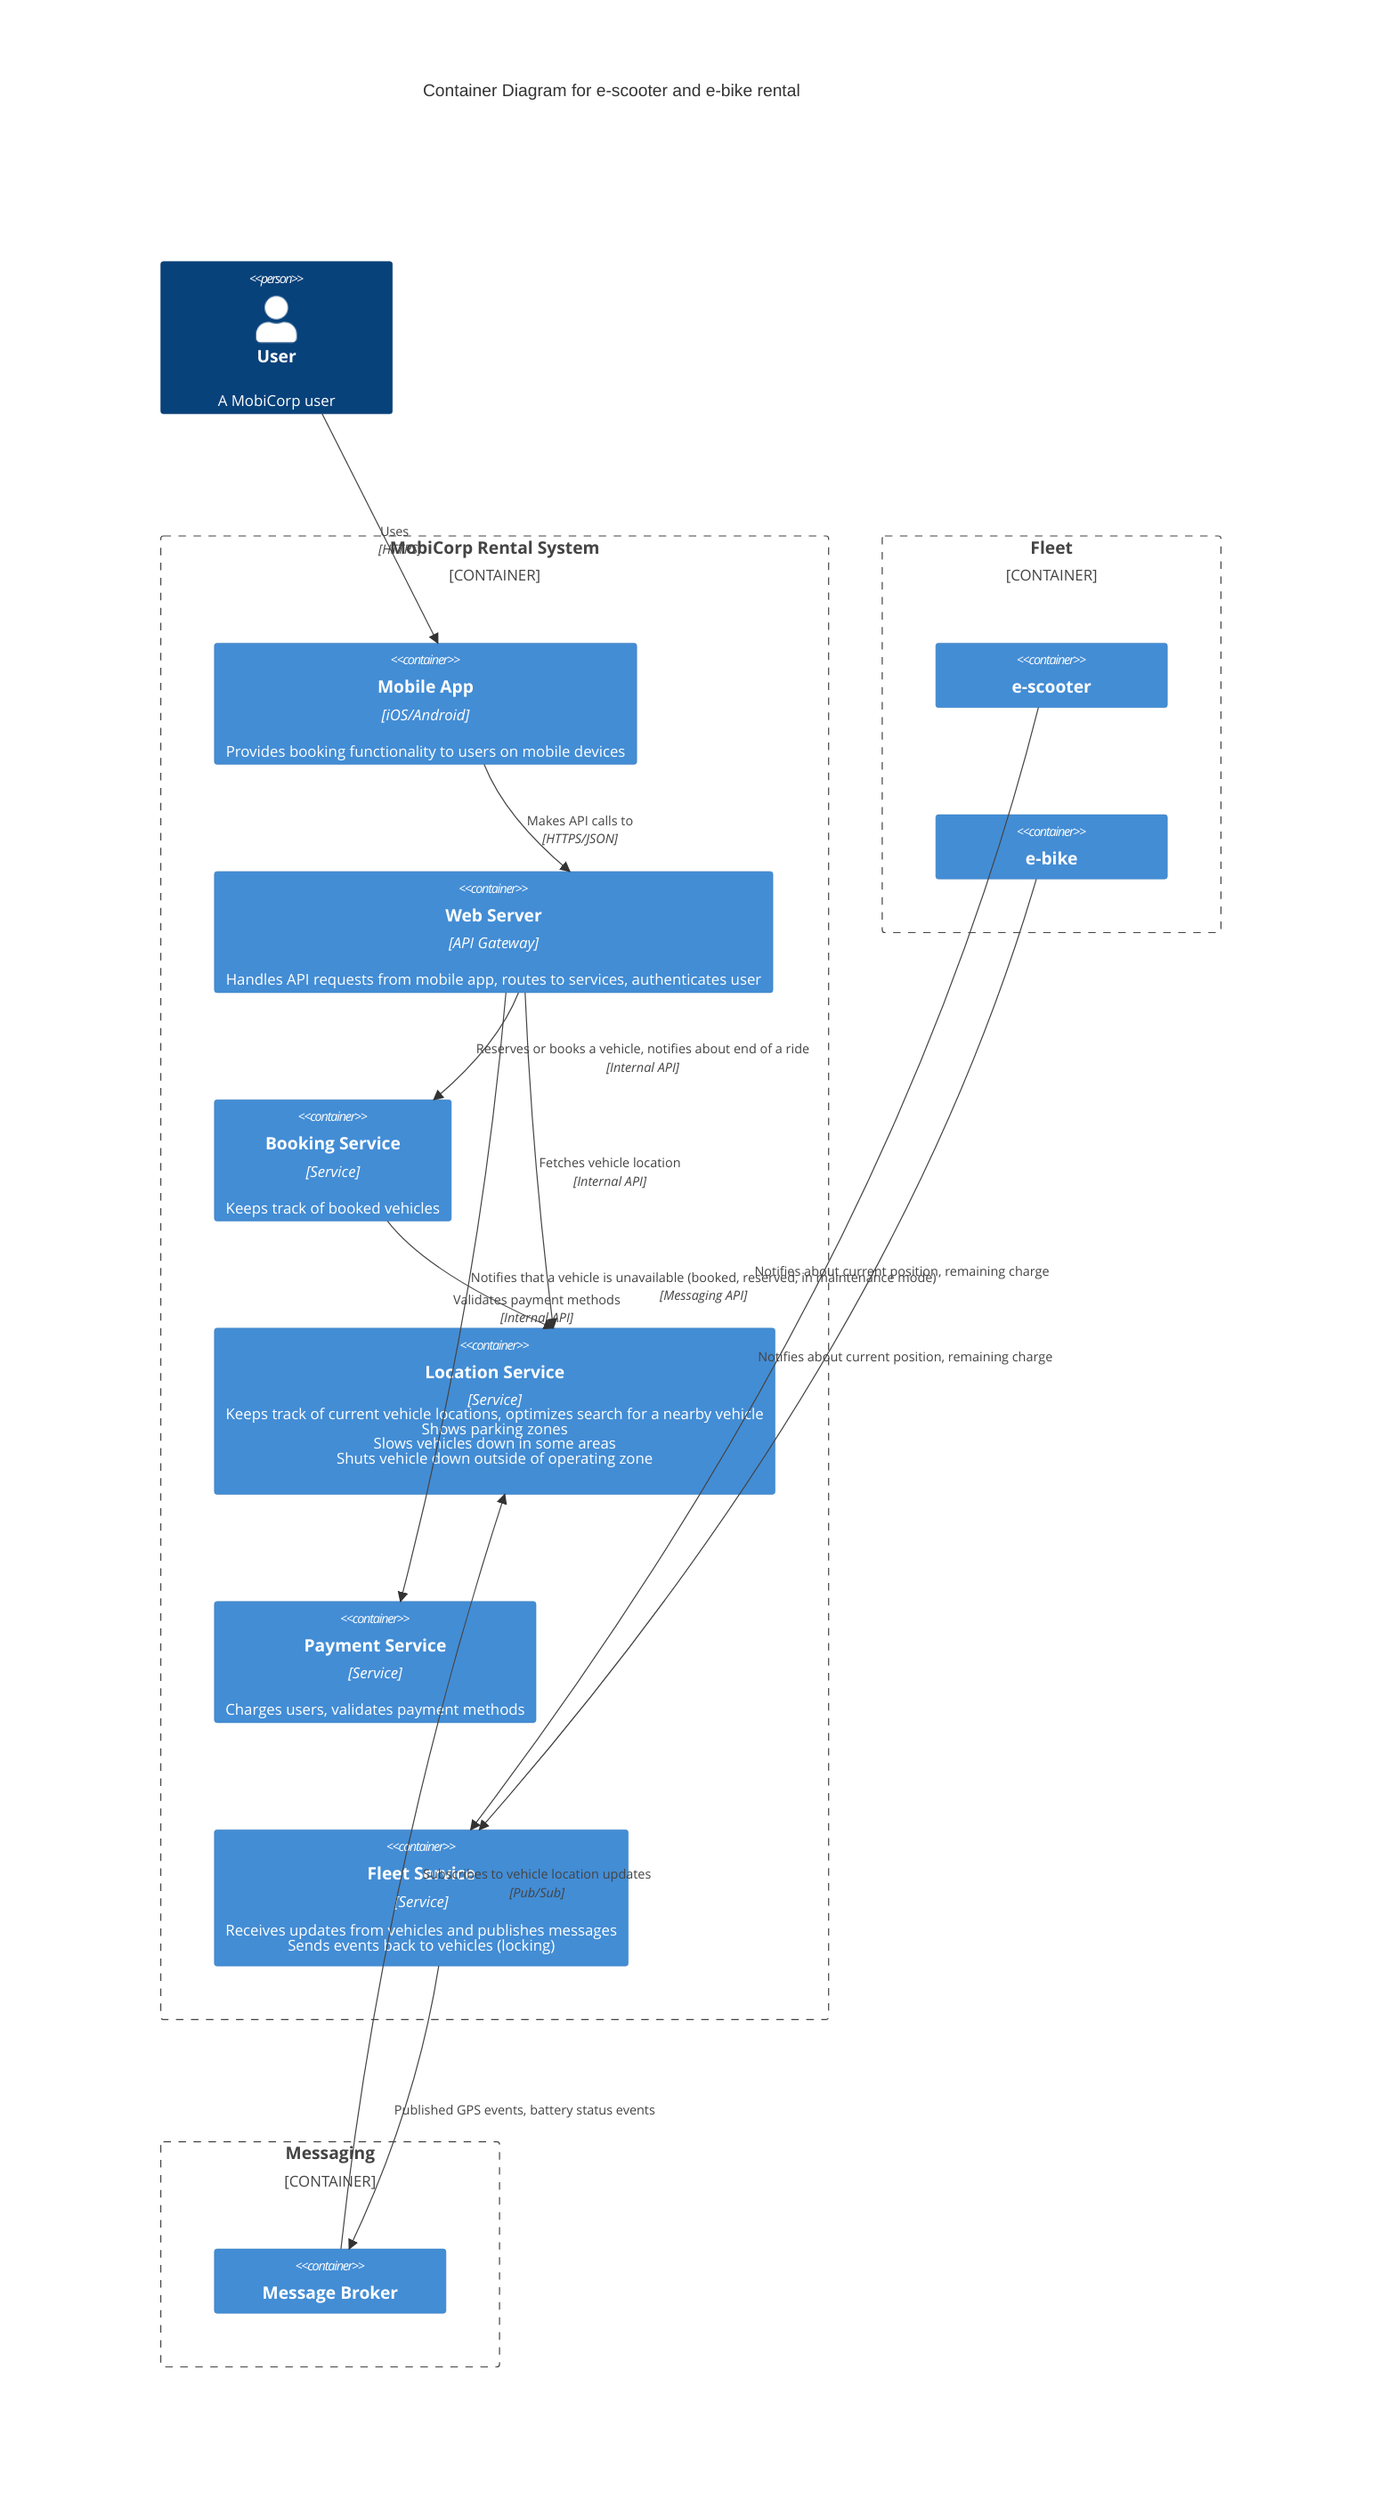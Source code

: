 C4Container
    title Container Diagram for e-scooter and e-bike rental

    Person(user, "User", "A MobiCorp user")

    Container_Boundary(c1, "MobiCorp Rental System") {
        Container(mobile, "Mobile App", "iOS/Android", "Provides booking functionality to users on mobile devices")
        Container(webserver, "Web Server", "API Gateway", "Handles API requests from mobile app, routes to services, authenticates user")
        Container(bookingService, "Booking Service", "Service", "Keeps track of booked vehicles")
        Container(locationService, "Location Service", "Service", "Keeps track of current vehicle locations, optimizes search for a nearby vehicle
        <br>Shows parking zones
        <br>Slows vehicles down in some areas
        <br>Shuts vehicle down outside of operating zone")
        Container(paymentService, "Payment Service", "Service", "Charges users, validates payment methods")
        Container(fleetService, "Fleet Service", "Service", "Receives updates from vehicles and publishes messages
        <br>Sends events back to vehicles (locking)")
    }

    Container_Boundary(c3, "Fleet") {
        Container(eScooter, "e-scooter")
        Container(eBike, "e-bike")
    }

    Container_Boundary(c2, "Messaging") {
        Container(messageBroker, "Message Broker")
    }

    Rel(user, mobile, "Uses", "HTTPS")
    Rel(mobile, webserver, "Makes API calls to", "HTTPS/JSON")
    Rel(webserver, paymentService, "Validates payment methods", "Internal API")
    Rel(webserver, locationService, "Fetches vehicle location", "Internal API")
    Rel(webserver, bookingService, "Reserves or books a vehicle, notifies about end of a ride", "Internal API")
    Rel(bookingService, locationService, "Notifies that a vehicle is unavailable (booked, reserved, in maintenance mode)", "Messaging API")

    Rel(eScooter, fleetService, "Notifies about current position, remaining charge")
    Rel(eBike, fleetService, "Notifies about current position, remaining charge")

    Rel(fleetService, messageBroker, "Published GPS events, battery status events")
    Rel(messageBroker, locationService, "Subscribes to vehicle location updates", "Pub/Sub")